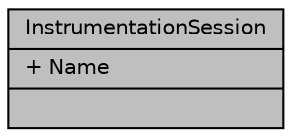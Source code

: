 digraph "InstrumentationSession"
{
 // LATEX_PDF_SIZE
  edge [fontname="Helvetica",fontsize="10",labelfontname="Helvetica",labelfontsize="10"];
  node [fontname="Helvetica",fontsize="10",shape=record];
  Node1 [label="{InstrumentationSession\n|+ Name\l|}",height=0.2,width=0.4,color="black", fillcolor="grey75", style="filled", fontcolor="black",tooltip=" "];
}
